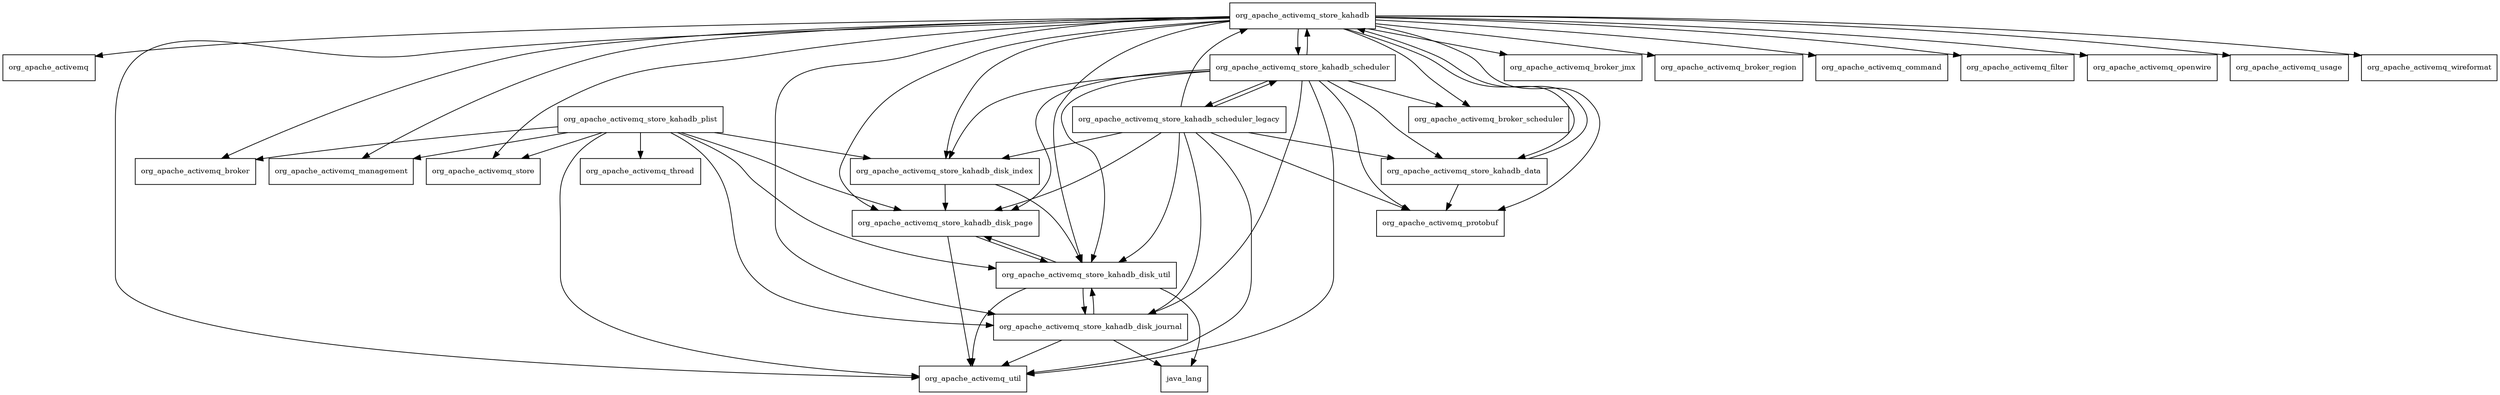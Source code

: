 digraph activemq_kahadb_store_5_15_2_package_dependencies {
  node [shape = box, fontsize=10.0];
  org_apache_activemq_store_kahadb -> org_apache_activemq;
  org_apache_activemq_store_kahadb -> org_apache_activemq_broker;
  org_apache_activemq_store_kahadb -> org_apache_activemq_broker_jmx;
  org_apache_activemq_store_kahadb -> org_apache_activemq_broker_region;
  org_apache_activemq_store_kahadb -> org_apache_activemq_broker_scheduler;
  org_apache_activemq_store_kahadb -> org_apache_activemq_command;
  org_apache_activemq_store_kahadb -> org_apache_activemq_filter;
  org_apache_activemq_store_kahadb -> org_apache_activemq_management;
  org_apache_activemq_store_kahadb -> org_apache_activemq_openwire;
  org_apache_activemq_store_kahadb -> org_apache_activemq_protobuf;
  org_apache_activemq_store_kahadb -> org_apache_activemq_store;
  org_apache_activemq_store_kahadb -> org_apache_activemq_store_kahadb_data;
  org_apache_activemq_store_kahadb -> org_apache_activemq_store_kahadb_disk_index;
  org_apache_activemq_store_kahadb -> org_apache_activemq_store_kahadb_disk_journal;
  org_apache_activemq_store_kahadb -> org_apache_activemq_store_kahadb_disk_page;
  org_apache_activemq_store_kahadb -> org_apache_activemq_store_kahadb_disk_util;
  org_apache_activemq_store_kahadb -> org_apache_activemq_store_kahadb_scheduler;
  org_apache_activemq_store_kahadb -> org_apache_activemq_usage;
  org_apache_activemq_store_kahadb -> org_apache_activemq_util;
  org_apache_activemq_store_kahadb -> org_apache_activemq_wireformat;
  org_apache_activemq_store_kahadb_data -> org_apache_activemq_protobuf;
  org_apache_activemq_store_kahadb_data -> org_apache_activemq_store_kahadb;
  org_apache_activemq_store_kahadb_disk_index -> org_apache_activemq_store_kahadb_disk_page;
  org_apache_activemq_store_kahadb_disk_index -> org_apache_activemq_store_kahadb_disk_util;
  org_apache_activemq_store_kahadb_disk_journal -> java_lang;
  org_apache_activemq_store_kahadb_disk_journal -> org_apache_activemq_store_kahadb_disk_util;
  org_apache_activemq_store_kahadb_disk_journal -> org_apache_activemq_util;
  org_apache_activemq_store_kahadb_disk_page -> org_apache_activemq_store_kahadb_disk_util;
  org_apache_activemq_store_kahadb_disk_page -> org_apache_activemq_util;
  org_apache_activemq_store_kahadb_disk_util -> java_lang;
  org_apache_activemq_store_kahadb_disk_util -> org_apache_activemq_store_kahadb_disk_journal;
  org_apache_activemq_store_kahadb_disk_util -> org_apache_activemq_store_kahadb_disk_page;
  org_apache_activemq_store_kahadb_disk_util -> org_apache_activemq_util;
  org_apache_activemq_store_kahadb_plist -> org_apache_activemq_broker;
  org_apache_activemq_store_kahadb_plist -> org_apache_activemq_management;
  org_apache_activemq_store_kahadb_plist -> org_apache_activemq_store;
  org_apache_activemq_store_kahadb_plist -> org_apache_activemq_store_kahadb_disk_index;
  org_apache_activemq_store_kahadb_plist -> org_apache_activemq_store_kahadb_disk_journal;
  org_apache_activemq_store_kahadb_plist -> org_apache_activemq_store_kahadb_disk_page;
  org_apache_activemq_store_kahadb_plist -> org_apache_activemq_store_kahadb_disk_util;
  org_apache_activemq_store_kahadb_plist -> org_apache_activemq_thread;
  org_apache_activemq_store_kahadb_plist -> org_apache_activemq_util;
  org_apache_activemq_store_kahadb_scheduler -> org_apache_activemq_broker_scheduler;
  org_apache_activemq_store_kahadb_scheduler -> org_apache_activemq_protobuf;
  org_apache_activemq_store_kahadb_scheduler -> org_apache_activemq_store_kahadb;
  org_apache_activemq_store_kahadb_scheduler -> org_apache_activemq_store_kahadb_data;
  org_apache_activemq_store_kahadb_scheduler -> org_apache_activemq_store_kahadb_disk_index;
  org_apache_activemq_store_kahadb_scheduler -> org_apache_activemq_store_kahadb_disk_journal;
  org_apache_activemq_store_kahadb_scheduler -> org_apache_activemq_store_kahadb_disk_page;
  org_apache_activemq_store_kahadb_scheduler -> org_apache_activemq_store_kahadb_disk_util;
  org_apache_activemq_store_kahadb_scheduler -> org_apache_activemq_store_kahadb_scheduler_legacy;
  org_apache_activemq_store_kahadb_scheduler -> org_apache_activemq_util;
  org_apache_activemq_store_kahadb_scheduler_legacy -> org_apache_activemq_protobuf;
  org_apache_activemq_store_kahadb_scheduler_legacy -> org_apache_activemq_store_kahadb;
  org_apache_activemq_store_kahadb_scheduler_legacy -> org_apache_activemq_store_kahadb_data;
  org_apache_activemq_store_kahadb_scheduler_legacy -> org_apache_activemq_store_kahadb_disk_index;
  org_apache_activemq_store_kahadb_scheduler_legacy -> org_apache_activemq_store_kahadb_disk_journal;
  org_apache_activemq_store_kahadb_scheduler_legacy -> org_apache_activemq_store_kahadb_disk_page;
  org_apache_activemq_store_kahadb_scheduler_legacy -> org_apache_activemq_store_kahadb_disk_util;
  org_apache_activemq_store_kahadb_scheduler_legacy -> org_apache_activemq_store_kahadb_scheduler;
  org_apache_activemq_store_kahadb_scheduler_legacy -> org_apache_activemq_util;
}
